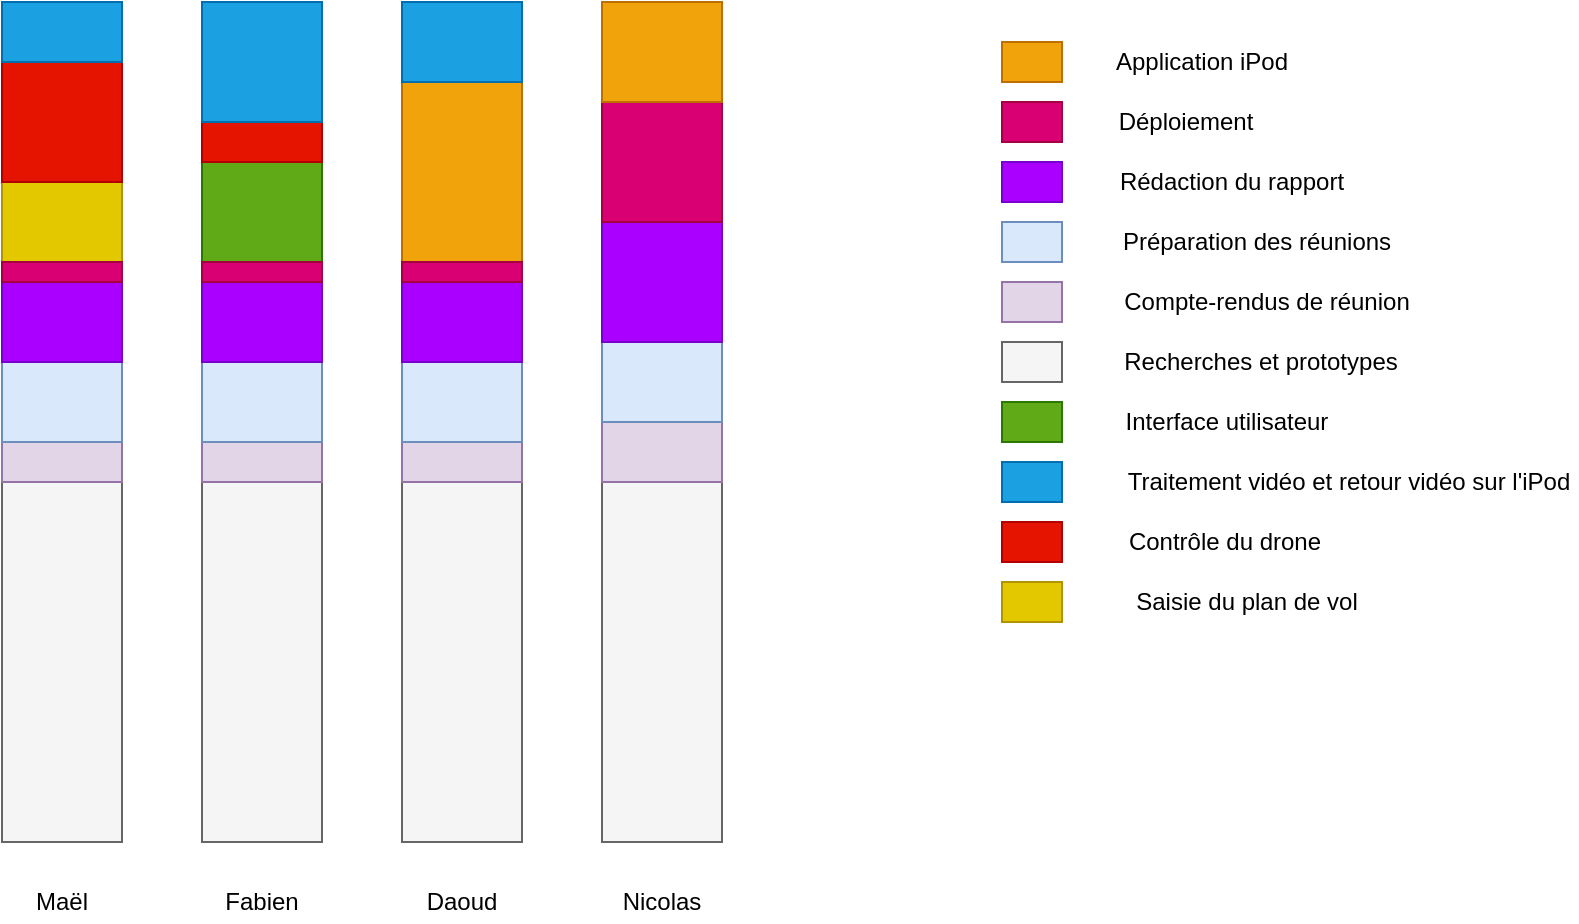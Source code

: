 <mxfile version="10.6.5" type="device"><diagram id="KouR8VgxpfYK5iQ2qFSU" name="Page-1"><mxGraphModel dx="775" dy="497" grid="1" gridSize="10" guides="1" tooltips="1" connect="1" arrows="1" fold="1" page="1" pageScale="1" pageWidth="850" pageHeight="1100" math="0" shadow="0"><root><mxCell id="0"/><mxCell id="1" parent="0"/><mxCell id="Hxjo4slNbwZ1tnMG9N81-1" value="" style="rounded=0;whiteSpace=wrap;html=1;fillColor=#f5f5f5;strokeColor=#666666;fontColor=#333333;" vertex="1" parent="1"><mxGeometry x="220" y="260" width="60" height="180" as="geometry"/></mxCell><mxCell id="Hxjo4slNbwZ1tnMG9N81-2" value="" style="rounded=0;whiteSpace=wrap;html=1;fillColor=#f5f5f5;strokeColor=#666666;fontColor=#333333;" vertex="1" parent="1"><mxGeometry x="320" y="260" width="60" height="180" as="geometry"/></mxCell><mxCell id="Hxjo4slNbwZ1tnMG9N81-3" value="" style="rounded=0;whiteSpace=wrap;html=1;fillColor=#f5f5f5;strokeColor=#666666;fontColor=#333333;" vertex="1" parent="1"><mxGeometry x="420" y="260" width="60" height="180" as="geometry"/></mxCell><mxCell id="Hxjo4slNbwZ1tnMG9N81-4" value="" style="rounded=0;whiteSpace=wrap;html=1;fillColor=#f5f5f5;strokeColor=#666666;fontColor=#333333;" vertex="1" parent="1"><mxGeometry x="520" y="260" width="60" height="180" as="geometry"/></mxCell><mxCell id="Hxjo4slNbwZ1tnMG9N81-5" value="" style="rounded=0;whiteSpace=wrap;html=1;fillColor=#e1d5e7;strokeColor=#9673a6;" vertex="1" parent="1"><mxGeometry x="220" y="240" width="60" height="20" as="geometry"/></mxCell><mxCell id="Hxjo4slNbwZ1tnMG9N81-6" value="" style="rounded=0;whiteSpace=wrap;html=1;fillColor=#e1d5e7;strokeColor=#9673a6;" vertex="1" parent="1"><mxGeometry x="320" y="240" width="60" height="20" as="geometry"/></mxCell><mxCell id="Hxjo4slNbwZ1tnMG9N81-7" value="" style="rounded=0;whiteSpace=wrap;html=1;fillColor=#e1d5e7;strokeColor=#9673a6;" vertex="1" parent="1"><mxGeometry x="420" y="240" width="60" height="20" as="geometry"/></mxCell><mxCell id="Hxjo4slNbwZ1tnMG9N81-8" value="" style="rounded=0;whiteSpace=wrap;html=1;fillColor=#e1d5e7;strokeColor=#9673a6;" vertex="1" parent="1"><mxGeometry x="520" y="230" width="60" height="30" as="geometry"/></mxCell><mxCell id="Hxjo4slNbwZ1tnMG9N81-9" value="" style="rounded=0;whiteSpace=wrap;html=1;fillColor=#e3c800;strokeColor=#B09500;fontColor=#ffffff;" vertex="1" parent="1"><mxGeometry x="220" y="110" width="60" height="40" as="geometry"/></mxCell><mxCell id="Hxjo4slNbwZ1tnMG9N81-10" value="" style="rounded=0;whiteSpace=wrap;html=1;fillColor=#e51400;strokeColor=#B20000;fontColor=#ffffff;" vertex="1" parent="1"><mxGeometry x="220" y="50" width="60" height="60" as="geometry"/></mxCell><mxCell id="Hxjo4slNbwZ1tnMG9N81-11" value="" style="rounded=0;whiteSpace=wrap;html=1;fillColor=#1ba1e2;strokeColor=#006EAF;fontColor=#ffffff;" vertex="1" parent="1"><mxGeometry x="220" y="20" width="60" height="30" as="geometry"/></mxCell><mxCell id="Hxjo4slNbwZ1tnMG9N81-12" value="" style="rounded=0;whiteSpace=wrap;html=1;fillColor=#60a917;strokeColor=#2D7600;fontColor=#ffffff;" vertex="1" parent="1"><mxGeometry x="320" y="100" width="60" height="50" as="geometry"/></mxCell><mxCell id="Hxjo4slNbwZ1tnMG9N81-13" value="" style="rounded=0;whiteSpace=wrap;html=1;fillColor=#e51400;strokeColor=#B20000;fontColor=#ffffff;" vertex="1" parent="1"><mxGeometry x="320" y="80" width="60" height="20" as="geometry"/></mxCell><mxCell id="Hxjo4slNbwZ1tnMG9N81-14" value="" style="rounded=0;whiteSpace=wrap;html=1;fillColor=#1ba1e2;strokeColor=#006EAF;fontColor=#ffffff;" vertex="1" parent="1"><mxGeometry x="320" y="20" width="60" height="60" as="geometry"/></mxCell><mxCell id="Hxjo4slNbwZ1tnMG9N81-16" value="" style="rounded=0;whiteSpace=wrap;html=1;fillColor=#f0a30a;strokeColor=#BD7000;fontColor=#ffffff;" vertex="1" parent="1"><mxGeometry x="420" y="60" width="60" height="90" as="geometry"/></mxCell><mxCell id="Hxjo4slNbwZ1tnMG9N81-17" value="" style="rounded=0;whiteSpace=wrap;html=1;fillColor=#1ba1e2;strokeColor=#006EAF;fontColor=#ffffff;" vertex="1" parent="1"><mxGeometry x="420" y="20" width="60" height="40" as="geometry"/></mxCell><mxCell id="Hxjo4slNbwZ1tnMG9N81-18" value="" style="rounded=0;whiteSpace=wrap;html=1;fillColor=#dae8fc;strokeColor=#6c8ebf;" vertex="1" parent="1"><mxGeometry x="220" y="200" width="60" height="40" as="geometry"/></mxCell><mxCell id="Hxjo4slNbwZ1tnMG9N81-19" value="" style="rounded=0;whiteSpace=wrap;html=1;fillColor=#dae8fc;strokeColor=#6c8ebf;" vertex="1" parent="1"><mxGeometry x="320" y="200" width="60" height="40" as="geometry"/></mxCell><mxCell id="Hxjo4slNbwZ1tnMG9N81-20" value="" style="rounded=0;whiteSpace=wrap;html=1;fillColor=#dae8fc;strokeColor=#6c8ebf;" vertex="1" parent="1"><mxGeometry x="420" y="200" width="60" height="40" as="geometry"/></mxCell><mxCell id="Hxjo4slNbwZ1tnMG9N81-21" value="" style="rounded=0;whiteSpace=wrap;html=1;fillColor=#dae8fc;strokeColor=#6c8ebf;" vertex="1" parent="1"><mxGeometry x="520" y="190" width="60" height="40" as="geometry"/></mxCell><mxCell id="Hxjo4slNbwZ1tnMG9N81-23" value="" style="rounded=0;whiteSpace=wrap;html=1;fillColor=#aa00ff;strokeColor=#7700CC;fontColor=#ffffff;" vertex="1" parent="1"><mxGeometry x="220" y="160" width="60" height="40" as="geometry"/></mxCell><mxCell id="Hxjo4slNbwZ1tnMG9N81-24" value="" style="rounded=0;whiteSpace=wrap;html=1;fillColor=#aa00ff;strokeColor=#7700CC;fontColor=#ffffff;" vertex="1" parent="1"><mxGeometry x="320" y="160" width="60" height="40" as="geometry"/></mxCell><mxCell id="Hxjo4slNbwZ1tnMG9N81-25" value="" style="rounded=0;whiteSpace=wrap;html=1;fillColor=#aa00ff;strokeColor=#7700CC;fontColor=#ffffff;" vertex="1" parent="1"><mxGeometry x="420" y="160" width="60" height="40" as="geometry"/></mxCell><mxCell id="Hxjo4slNbwZ1tnMG9N81-26" value="" style="rounded=0;whiteSpace=wrap;html=1;fillColor=#aa00ff;strokeColor=#7700CC;fontColor=#ffffff;" vertex="1" parent="1"><mxGeometry x="520" y="130" width="60" height="60" as="geometry"/></mxCell><mxCell id="Hxjo4slNbwZ1tnMG9N81-27" value="" style="rounded=0;whiteSpace=wrap;html=1;fillColor=#d80073;strokeColor=#A50040;fontColor=#ffffff;" vertex="1" parent="1"><mxGeometry x="520" y="70" width="60" height="60" as="geometry"/></mxCell><mxCell id="Hxjo4slNbwZ1tnMG9N81-28" value="" style="rounded=0;whiteSpace=wrap;html=1;fillColor=#d80073;strokeColor=#A50040;fontColor=#ffffff;" vertex="1" parent="1"><mxGeometry x="220" y="150" width="60" height="10" as="geometry"/></mxCell><mxCell id="Hxjo4slNbwZ1tnMG9N81-29" value="" style="rounded=0;whiteSpace=wrap;html=1;fillColor=#d80073;strokeColor=#A50040;fontColor=#ffffff;" vertex="1" parent="1"><mxGeometry x="320" y="150" width="60" height="10" as="geometry"/></mxCell><mxCell id="Hxjo4slNbwZ1tnMG9N81-30" value="" style="rounded=0;whiteSpace=wrap;html=1;fillColor=#d80073;strokeColor=#A50040;fontColor=#ffffff;" vertex="1" parent="1"><mxGeometry x="420" y="150" width="60" height="10" as="geometry"/></mxCell><mxCell id="Hxjo4slNbwZ1tnMG9N81-31" value="" style="rounded=0;whiteSpace=wrap;html=1;fillColor=#f0a30a;strokeColor=#BD7000;fontColor=#ffffff;" vertex="1" parent="1"><mxGeometry x="520" y="20" width="60" height="50" as="geometry"/></mxCell><mxCell id="Hxjo4slNbwZ1tnMG9N81-32" value="" style="rounded=0;whiteSpace=wrap;html=1;fillColor=#f0a30a;strokeColor=#BD7000;fontColor=#ffffff;" vertex="1" parent="1"><mxGeometry x="720" y="40" width="30" height="20" as="geometry"/></mxCell><mxCell id="Hxjo4slNbwZ1tnMG9N81-33" value="" style="rounded=0;whiteSpace=wrap;html=1;fillColor=#d80073;strokeColor=#A50040;fontColor=#ffffff;" vertex="1" parent="1"><mxGeometry x="720" y="70" width="30" height="20" as="geometry"/></mxCell><mxCell id="Hxjo4slNbwZ1tnMG9N81-34" value="" style="rounded=0;whiteSpace=wrap;html=1;fillColor=#aa00ff;strokeColor=#7700CC;fontColor=#ffffff;" vertex="1" parent="1"><mxGeometry x="720" y="100" width="30" height="20" as="geometry"/></mxCell><mxCell id="Hxjo4slNbwZ1tnMG9N81-35" value="" style="rounded=0;whiteSpace=wrap;html=1;fillColor=#dae8fc;strokeColor=#6c8ebf;" vertex="1" parent="1"><mxGeometry x="720" y="130" width="30" height="20" as="geometry"/></mxCell><mxCell id="Hxjo4slNbwZ1tnMG9N81-36" value="" style="rounded=0;whiteSpace=wrap;html=1;fillColor=#e1d5e7;strokeColor=#9673a6;" vertex="1" parent="1"><mxGeometry x="720" y="160" width="30" height="20" as="geometry"/></mxCell><mxCell id="Hxjo4slNbwZ1tnMG9N81-37" value="" style="rounded=0;whiteSpace=wrap;html=1;fillColor=#f5f5f5;strokeColor=#666666;fontColor=#333333;" vertex="1" parent="1"><mxGeometry x="720" y="190" width="30" height="20" as="geometry"/></mxCell><mxCell id="Hxjo4slNbwZ1tnMG9N81-38" value="" style="rounded=0;whiteSpace=wrap;html=1;fillColor=#60a917;strokeColor=#2D7600;fontColor=#ffffff;" vertex="1" parent="1"><mxGeometry x="720" y="220" width="30" height="20" as="geometry"/></mxCell><mxCell id="Hxjo4slNbwZ1tnMG9N81-39" value="" style="rounded=0;whiteSpace=wrap;html=1;fillColor=#1ba1e2;strokeColor=#006EAF;fontColor=#ffffff;" vertex="1" parent="1"><mxGeometry x="720" y="250" width="30" height="20" as="geometry"/></mxCell><mxCell id="Hxjo4slNbwZ1tnMG9N81-40" value="" style="rounded=0;whiteSpace=wrap;html=1;fillColor=#e51400;strokeColor=#B20000;fontColor=#ffffff;" vertex="1" parent="1"><mxGeometry x="720" y="280" width="30" height="20" as="geometry"/></mxCell><mxCell id="Hxjo4slNbwZ1tnMG9N81-41" value="" style="rounded=0;whiteSpace=wrap;html=1;fillColor=#e3c800;strokeColor=#B09500;fontColor=#ffffff;" vertex="1" parent="1"><mxGeometry x="720" y="310" width="30" height="20" as="geometry"/></mxCell><mxCell id="Hxjo4slNbwZ1tnMG9N81-42" value="&lt;div align=&quot;left&quot;&gt;Application iPod&lt;/div&gt;" style="text;html=1;strokeColor=none;fillColor=none;align=center;verticalAlign=middle;whiteSpace=wrap;rounded=0;" vertex="1" parent="1"><mxGeometry x="760" y="40" width="120" height="20" as="geometry"/></mxCell><mxCell id="Hxjo4slNbwZ1tnMG9N81-43" value="&lt;div align=&quot;left&quot;&gt;Déploiement&lt;/div&gt;" style="text;html=1;strokeColor=none;fillColor=none;align=center;verticalAlign=middle;whiteSpace=wrap;rounded=0;" vertex="1" parent="1"><mxGeometry x="767" y="70" width="90" height="20" as="geometry"/></mxCell><mxCell id="Hxjo4slNbwZ1tnMG9N81-45" value="&lt;div align=&quot;left&quot;&gt;Rédaction du rapport&lt;/div&gt;" style="text;html=1;strokeColor=none;fillColor=none;align=center;verticalAlign=middle;whiteSpace=wrap;rounded=0;" vertex="1" parent="1"><mxGeometry x="775" y="100" width="120" height="20" as="geometry"/></mxCell><mxCell id="Hxjo4slNbwZ1tnMG9N81-46" value="Préparation des réunions" style="text;html=1;strokeColor=none;fillColor=none;align=center;verticalAlign=middle;whiteSpace=wrap;rounded=0;" vertex="1" parent="1"><mxGeometry x="775" y="130" width="145" height="20" as="geometry"/></mxCell><mxCell id="Hxjo4slNbwZ1tnMG9N81-47" value="Compte-rendus de réunion" style="text;html=1;strokeColor=none;fillColor=none;align=center;verticalAlign=middle;whiteSpace=wrap;rounded=0;" vertex="1" parent="1"><mxGeometry x="776" y="160" width="153" height="20" as="geometry"/></mxCell><mxCell id="Hxjo4slNbwZ1tnMG9N81-48" value="Recherches et prototypes" style="text;html=1;strokeColor=none;fillColor=none;align=center;verticalAlign=middle;whiteSpace=wrap;rounded=0;" vertex="1" parent="1"><mxGeometry x="776.5" y="190" width="145" height="20" as="geometry"/></mxCell><mxCell id="Hxjo4slNbwZ1tnMG9N81-49" value="Interface utilisateur" style="text;html=1;strokeColor=none;fillColor=none;align=center;verticalAlign=middle;whiteSpace=wrap;rounded=0;" vertex="1" parent="1"><mxGeometry x="776" y="220" width="113" height="20" as="geometry"/></mxCell><mxCell id="Hxjo4slNbwZ1tnMG9N81-50" value="Traitement vidéo et retour vidéo sur l'iPod" style="text;html=1;strokeColor=none;fillColor=none;align=center;verticalAlign=middle;whiteSpace=wrap;rounded=0;" vertex="1" parent="1"><mxGeometry x="778.5" y="250" width="229" height="20" as="geometry"/></mxCell><mxCell id="Hxjo4slNbwZ1tnMG9N81-51" value="Contrôle du drone" style="text;html=1;strokeColor=none;fillColor=none;align=center;verticalAlign=middle;whiteSpace=wrap;rounded=0;" vertex="1" parent="1"><mxGeometry x="779" y="280" width="105" height="20" as="geometry"/></mxCell><mxCell id="Hxjo4slNbwZ1tnMG9N81-52" value="Saisie du plan de vol" style="text;html=1;strokeColor=none;fillColor=none;align=center;verticalAlign=middle;whiteSpace=wrap;rounded=0;" vertex="1" parent="1"><mxGeometry x="777" y="310" width="131" height="20" as="geometry"/></mxCell><mxCell id="Hxjo4slNbwZ1tnMG9N81-53" value="Maël" style="text;html=1;strokeColor=none;fillColor=none;align=center;verticalAlign=middle;whiteSpace=wrap;rounded=0;" vertex="1" parent="1"><mxGeometry x="230" y="460" width="40" height="20" as="geometry"/></mxCell><mxCell id="Hxjo4slNbwZ1tnMG9N81-54" value="Fabien" style="text;html=1;strokeColor=none;fillColor=none;align=center;verticalAlign=middle;whiteSpace=wrap;rounded=0;" vertex="1" parent="1"><mxGeometry x="330" y="460" width="40" height="20" as="geometry"/></mxCell><mxCell id="Hxjo4slNbwZ1tnMG9N81-55" value="Daoud" style="text;html=1;strokeColor=none;fillColor=none;align=center;verticalAlign=middle;whiteSpace=wrap;rounded=0;" vertex="1" parent="1"><mxGeometry x="430" y="460" width="40" height="20" as="geometry"/></mxCell><mxCell id="Hxjo4slNbwZ1tnMG9N81-56" value="Nicolas" style="text;html=1;strokeColor=none;fillColor=none;align=center;verticalAlign=middle;whiteSpace=wrap;rounded=0;" vertex="1" parent="1"><mxGeometry x="530" y="460" width="40" height="20" as="geometry"/></mxCell></root></mxGraphModel></diagram></mxfile>